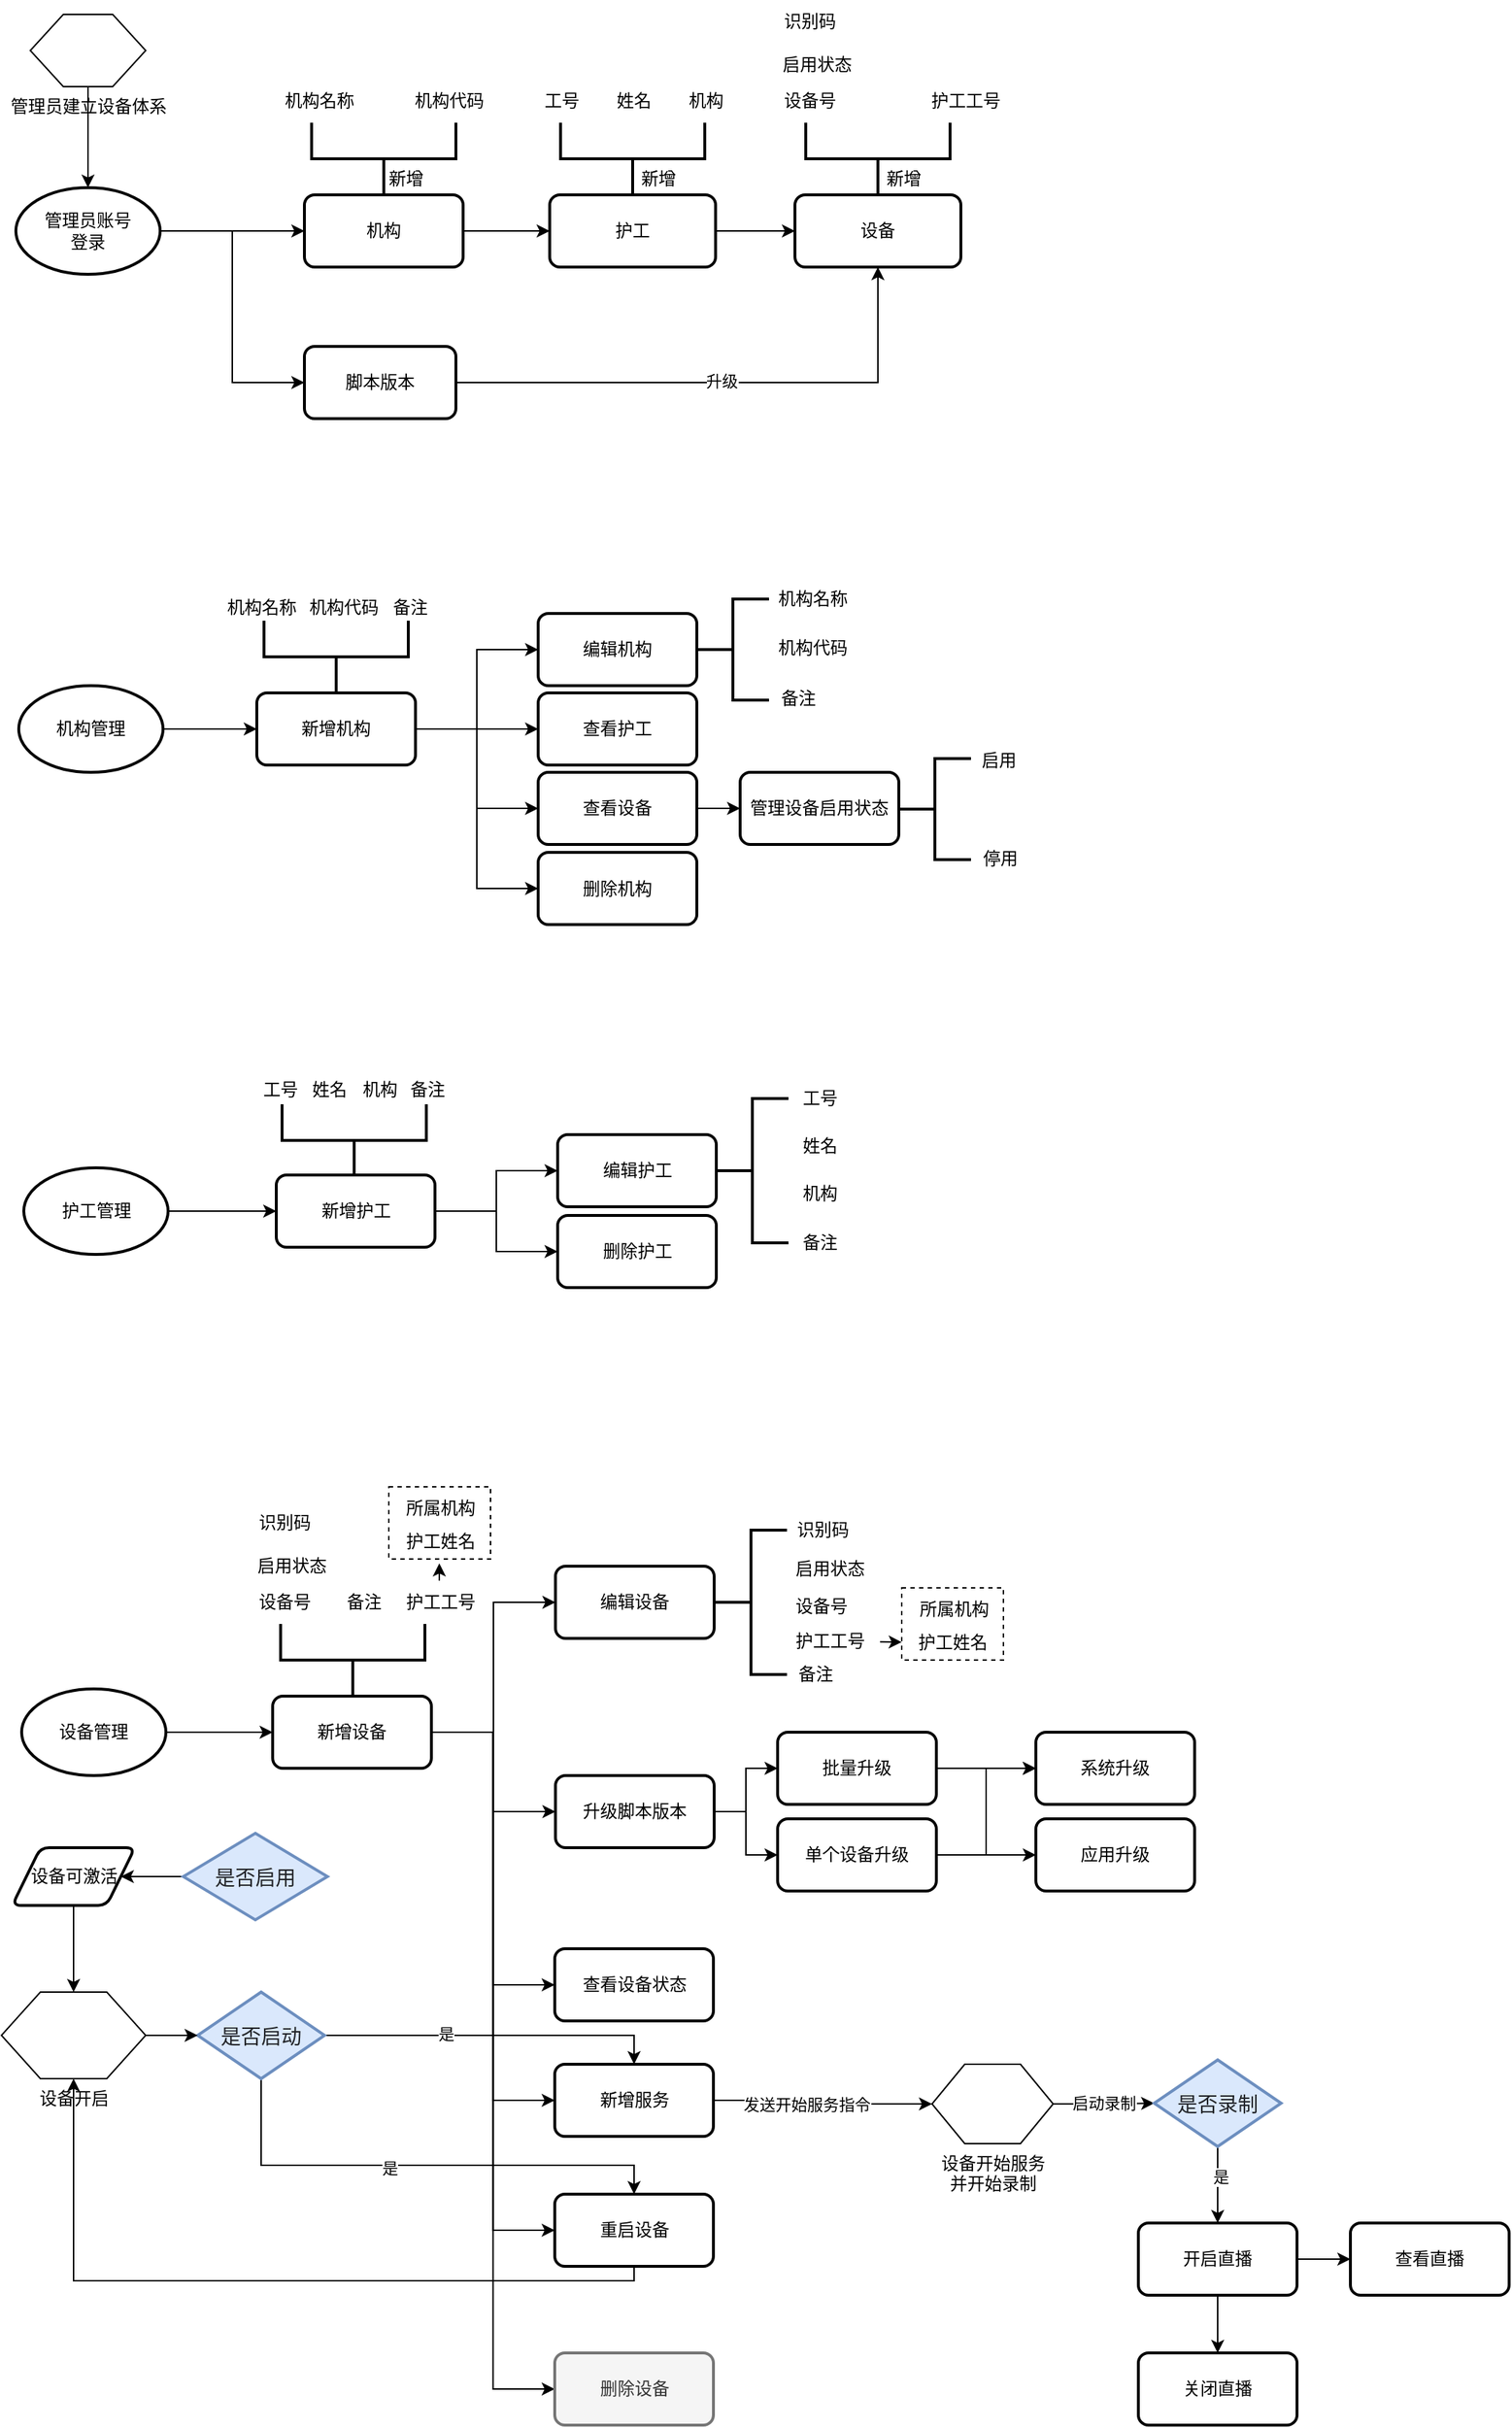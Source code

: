 <mxfile version="20.6.0" type="github">
  <diagram id="I9pjiQGDIySaUkDOvWce" name="系统功能流程图">
    <mxGraphModel dx="1422" dy="762" grid="1" gridSize="10" guides="1" tooltips="1" connect="1" arrows="1" fold="1" page="1" pageScale="1" pageWidth="827" pageHeight="1169" math="0" shadow="0">
      <root>
        <mxCell id="0" />
        <mxCell id="1" parent="0" />
        <mxCell id="8vSvjyHVzhw1EFq-KsZb-18" style="edgeStyle=orthogonalEdgeStyle;rounded=0;orthogonalLoop=1;jettySize=auto;html=1;exitX=1;exitY=0.5;exitDx=0;exitDy=0;exitPerimeter=0;entryX=0;entryY=0.5;entryDx=0;entryDy=0;" edge="1" parent="1" source="8vSvjyHVzhw1EFq-KsZb-1" target="8vSvjyHVzhw1EFq-KsZb-2">
          <mxGeometry relative="1" as="geometry" />
        </mxCell>
        <mxCell id="8vSvjyHVzhw1EFq-KsZb-26" style="edgeStyle=orthogonalEdgeStyle;rounded=0;orthogonalLoop=1;jettySize=auto;html=1;exitX=1;exitY=0.5;exitDx=0;exitDy=0;exitPerimeter=0;entryX=0;entryY=0.5;entryDx=0;entryDy=0;" edge="1" parent="1" source="8vSvjyHVzhw1EFq-KsZb-1" target="8vSvjyHVzhw1EFq-KsZb-24">
          <mxGeometry relative="1" as="geometry" />
        </mxCell>
        <mxCell id="8vSvjyHVzhw1EFq-KsZb-1" value="管理员账号&lt;br&gt;登录" style="strokeWidth=2;html=1;shape=mxgraph.flowchart.start_1;whiteSpace=wrap;" vertex="1" parent="1">
          <mxGeometry x="25" y="140" width="100" height="60" as="geometry" />
        </mxCell>
        <mxCell id="8vSvjyHVzhw1EFq-KsZb-8" value="" style="edgeStyle=orthogonalEdgeStyle;rounded=0;orthogonalLoop=1;jettySize=auto;html=1;" edge="1" parent="1" source="8vSvjyHVzhw1EFq-KsZb-2" target="8vSvjyHVzhw1EFq-KsZb-7">
          <mxGeometry relative="1" as="geometry" />
        </mxCell>
        <mxCell id="8vSvjyHVzhw1EFq-KsZb-2" value="机构" style="rounded=1;whiteSpace=wrap;html=1;absoluteArcSize=1;arcSize=14;strokeWidth=2;" vertex="1" parent="1">
          <mxGeometry x="225" y="145" width="110" height="50" as="geometry" />
        </mxCell>
        <mxCell id="8vSvjyHVzhw1EFq-KsZb-6" style="edgeStyle=orthogonalEdgeStyle;rounded=0;orthogonalLoop=1;jettySize=auto;html=1;exitX=0.5;exitY=1;exitDx=0;exitDy=0;" edge="1" parent="1" source="8vSvjyHVzhw1EFq-KsZb-4" target="8vSvjyHVzhw1EFq-KsZb-1">
          <mxGeometry relative="1" as="geometry" />
        </mxCell>
        <mxCell id="8vSvjyHVzhw1EFq-KsZb-4" value="管理员建立设备体系" style="verticalLabelPosition=bottom;verticalAlign=top;html=1;shape=hexagon;perimeter=hexagonPerimeter2;arcSize=6;size=0.286;" vertex="1" parent="1">
          <mxGeometry x="35" y="20" width="80" height="50" as="geometry" />
        </mxCell>
        <mxCell id="8vSvjyHVzhw1EFq-KsZb-13" style="edgeStyle=orthogonalEdgeStyle;rounded=0;orthogonalLoop=1;jettySize=auto;html=1;exitX=1;exitY=0.5;exitDx=0;exitDy=0;" edge="1" parent="1" source="8vSvjyHVzhw1EFq-KsZb-7" target="8vSvjyHVzhw1EFq-KsZb-12">
          <mxGeometry relative="1" as="geometry" />
        </mxCell>
        <mxCell id="8vSvjyHVzhw1EFq-KsZb-7" value="护工" style="whiteSpace=wrap;html=1;rounded=1;arcSize=14;strokeWidth=2;" vertex="1" parent="1">
          <mxGeometry x="395" y="145" width="115" height="50" as="geometry" />
        </mxCell>
        <mxCell id="8vSvjyHVzhw1EFq-KsZb-9" value="" style="strokeWidth=2;html=1;shape=mxgraph.flowchart.annotation_2;align=left;labelPosition=right;pointerEvents=1;rotation=-90;" vertex="1" parent="1">
          <mxGeometry x="255" y="70" width="50" height="100" as="geometry" />
        </mxCell>
        <mxCell id="8vSvjyHVzhw1EFq-KsZb-10" value="机构名称" style="text;html=1;align=center;verticalAlign=middle;resizable=0;points=[];autosize=1;strokeColor=none;fillColor=none;" vertex="1" parent="1">
          <mxGeometry x="200" y="65" width="70" height="30" as="geometry" />
        </mxCell>
        <mxCell id="8vSvjyHVzhw1EFq-KsZb-11" value="机构代码" style="text;html=1;align=center;verticalAlign=middle;resizable=0;points=[];autosize=1;strokeColor=none;fillColor=none;" vertex="1" parent="1">
          <mxGeometry x="290" y="65" width="70" height="30" as="geometry" />
        </mxCell>
        <mxCell id="8vSvjyHVzhw1EFq-KsZb-12" value="设备" style="whiteSpace=wrap;html=1;rounded=1;arcSize=14;strokeWidth=2;" vertex="1" parent="1">
          <mxGeometry x="565" y="145" width="115" height="50" as="geometry" />
        </mxCell>
        <mxCell id="8vSvjyHVzhw1EFq-KsZb-14" value="" style="strokeWidth=2;html=1;shape=mxgraph.flowchart.annotation_2;align=left;labelPosition=right;pointerEvents=1;rotation=-90;" vertex="1" parent="1">
          <mxGeometry x="427.5" y="70" width="50" height="100" as="geometry" />
        </mxCell>
        <mxCell id="8vSvjyHVzhw1EFq-KsZb-15" value="工号" style="text;html=1;align=center;verticalAlign=middle;resizable=0;points=[];autosize=1;strokeColor=none;fillColor=none;" vertex="1" parent="1">
          <mxGeometry x="377.5" y="65" width="50" height="30" as="geometry" />
        </mxCell>
        <mxCell id="8vSvjyHVzhw1EFq-KsZb-16" value="姓名" style="text;html=1;align=center;verticalAlign=middle;resizable=0;points=[];autosize=1;strokeColor=none;fillColor=none;" vertex="1" parent="1">
          <mxGeometry x="427.5" y="65" width="50" height="30" as="geometry" />
        </mxCell>
        <mxCell id="8vSvjyHVzhw1EFq-KsZb-17" value="机构" style="text;html=1;align=center;verticalAlign=middle;resizable=0;points=[];autosize=1;strokeColor=none;fillColor=none;" vertex="1" parent="1">
          <mxGeometry x="477.5" y="65" width="50" height="30" as="geometry" />
        </mxCell>
        <mxCell id="8vSvjyHVzhw1EFq-KsZb-19" value="" style="strokeWidth=2;html=1;shape=mxgraph.flowchart.annotation_2;align=left;labelPosition=right;pointerEvents=1;rotation=-90;" vertex="1" parent="1">
          <mxGeometry x="597.5" y="70" width="50" height="100" as="geometry" />
        </mxCell>
        <mxCell id="8vSvjyHVzhw1EFq-KsZb-20" value="设备号" style="text;html=1;align=center;verticalAlign=middle;resizable=0;points=[];autosize=1;strokeColor=none;fillColor=none;" vertex="1" parent="1">
          <mxGeometry x="545" y="65" width="60" height="30" as="geometry" />
        </mxCell>
        <mxCell id="8vSvjyHVzhw1EFq-KsZb-21" value="识别码" style="text;html=1;align=center;verticalAlign=middle;resizable=0;points=[];autosize=1;strokeColor=none;fillColor=none;" vertex="1" parent="1">
          <mxGeometry x="545" y="10" width="60" height="30" as="geometry" />
        </mxCell>
        <mxCell id="8vSvjyHVzhw1EFq-KsZb-22" value="护工工号" style="text;html=1;align=center;verticalAlign=middle;resizable=0;points=[];autosize=1;strokeColor=none;fillColor=none;" vertex="1" parent="1">
          <mxGeometry x="647.5" y="65" width="70" height="30" as="geometry" />
        </mxCell>
        <mxCell id="8vSvjyHVzhw1EFq-KsZb-23" value="启用状态" style="text;html=1;align=center;verticalAlign=middle;resizable=0;points=[];autosize=1;strokeColor=none;fillColor=none;" vertex="1" parent="1">
          <mxGeometry x="545" y="40" width="70" height="30" as="geometry" />
        </mxCell>
        <mxCell id="8vSvjyHVzhw1EFq-KsZb-27" style="edgeStyle=orthogonalEdgeStyle;rounded=0;orthogonalLoop=1;jettySize=auto;html=1;exitX=1;exitY=0.5;exitDx=0;exitDy=0;entryX=0.5;entryY=1;entryDx=0;entryDy=0;" edge="1" parent="1" source="8vSvjyHVzhw1EFq-KsZb-24" target="8vSvjyHVzhw1EFq-KsZb-12">
          <mxGeometry relative="1" as="geometry" />
        </mxCell>
        <mxCell id="8vSvjyHVzhw1EFq-KsZb-28" value="升级" style="edgeLabel;html=1;align=center;verticalAlign=middle;resizable=0;points=[];" vertex="1" connectable="0" parent="8vSvjyHVzhw1EFq-KsZb-27">
          <mxGeometry x="-0.012" y="1" relative="1" as="geometry">
            <mxPoint as="offset" />
          </mxGeometry>
        </mxCell>
        <mxCell id="8vSvjyHVzhw1EFq-KsZb-24" value="脚本版本" style="whiteSpace=wrap;html=1;rounded=1;arcSize=14;strokeWidth=2;" vertex="1" parent="1">
          <mxGeometry x="225" y="250" width="105" height="50" as="geometry" />
        </mxCell>
        <mxCell id="8vSvjyHVzhw1EFq-KsZb-29" value="新增" style="text;html=1;align=center;verticalAlign=middle;resizable=0;points=[];autosize=1;strokeColor=none;fillColor=none;" vertex="1" parent="1">
          <mxGeometry x="270" y="119" width="50" height="30" as="geometry" />
        </mxCell>
        <mxCell id="8vSvjyHVzhw1EFq-KsZb-30" value="新增" style="text;html=1;align=center;verticalAlign=middle;resizable=0;points=[];autosize=1;strokeColor=none;fillColor=none;" vertex="1" parent="1">
          <mxGeometry x="445" y="119" width="50" height="30" as="geometry" />
        </mxCell>
        <mxCell id="8vSvjyHVzhw1EFq-KsZb-31" value="新增" style="text;html=1;align=center;verticalAlign=middle;resizable=0;points=[];autosize=1;strokeColor=none;fillColor=none;" vertex="1" parent="1">
          <mxGeometry x="615" y="119" width="50" height="30" as="geometry" />
        </mxCell>
        <mxCell id="8vSvjyHVzhw1EFq-KsZb-39" style="edgeStyle=orthogonalEdgeStyle;rounded=0;orthogonalLoop=1;jettySize=auto;html=1;exitX=1;exitY=0.5;exitDx=0;exitDy=0;exitPerimeter=0;entryX=0;entryY=0.5;entryDx=0;entryDy=0;" edge="1" parent="1" source="8vSvjyHVzhw1EFq-KsZb-35" target="8vSvjyHVzhw1EFq-KsZb-37">
          <mxGeometry relative="1" as="geometry" />
        </mxCell>
        <mxCell id="8vSvjyHVzhw1EFq-KsZb-35" value="机构管理" style="strokeWidth=2;html=1;shape=mxgraph.flowchart.start_1;whiteSpace=wrap;" vertex="1" parent="1">
          <mxGeometry x="27" y="485" width="100" height="60" as="geometry" />
        </mxCell>
        <mxCell id="8vSvjyHVzhw1EFq-KsZb-40" style="edgeStyle=orthogonalEdgeStyle;rounded=0;orthogonalLoop=1;jettySize=auto;html=1;exitX=1;exitY=0.5;exitDx=0;exitDy=0;entryX=0;entryY=0.5;entryDx=0;entryDy=0;" edge="1" parent="1" source="8vSvjyHVzhw1EFq-KsZb-37" target="8vSvjyHVzhw1EFq-KsZb-38">
          <mxGeometry relative="1" as="geometry" />
        </mxCell>
        <mxCell id="8vSvjyHVzhw1EFq-KsZb-46" style="edgeStyle=orthogonalEdgeStyle;rounded=0;orthogonalLoop=1;jettySize=auto;html=1;exitX=1;exitY=0.5;exitDx=0;exitDy=0;entryX=0;entryY=0.5;entryDx=0;entryDy=0;" edge="1" parent="1" source="8vSvjyHVzhw1EFq-KsZb-37" target="8vSvjyHVzhw1EFq-KsZb-44">
          <mxGeometry relative="1" as="geometry" />
        </mxCell>
        <mxCell id="8vSvjyHVzhw1EFq-KsZb-47" style="edgeStyle=orthogonalEdgeStyle;rounded=0;orthogonalLoop=1;jettySize=auto;html=1;exitX=1;exitY=0.5;exitDx=0;exitDy=0;entryX=0;entryY=0.5;entryDx=0;entryDy=0;" edge="1" parent="1" source="8vSvjyHVzhw1EFq-KsZb-37" target="8vSvjyHVzhw1EFq-KsZb-45">
          <mxGeometry relative="1" as="geometry" />
        </mxCell>
        <mxCell id="8vSvjyHVzhw1EFq-KsZb-74" style="edgeStyle=orthogonalEdgeStyle;rounded=0;orthogonalLoop=1;jettySize=auto;html=1;exitX=1;exitY=0.5;exitDx=0;exitDy=0;entryX=0;entryY=0.5;entryDx=0;entryDy=0;" edge="1" parent="1" source="8vSvjyHVzhw1EFq-KsZb-37" target="8vSvjyHVzhw1EFq-KsZb-73">
          <mxGeometry relative="1" as="geometry" />
        </mxCell>
        <mxCell id="8vSvjyHVzhw1EFq-KsZb-37" value="新增机构" style="rounded=1;whiteSpace=wrap;html=1;absoluteArcSize=1;arcSize=14;strokeWidth=2;" vertex="1" parent="1">
          <mxGeometry x="192" y="490" width="110" height="50" as="geometry" />
        </mxCell>
        <mxCell id="8vSvjyHVzhw1EFq-KsZb-38" value="编辑机构" style="rounded=1;whiteSpace=wrap;html=1;absoluteArcSize=1;arcSize=14;strokeWidth=2;" vertex="1" parent="1">
          <mxGeometry x="387" y="435" width="110" height="50" as="geometry" />
        </mxCell>
        <mxCell id="8vSvjyHVzhw1EFq-KsZb-41" value="" style="strokeWidth=2;html=1;shape=mxgraph.flowchart.annotation_2;align=left;labelPosition=right;pointerEvents=1;rotation=-90;" vertex="1" parent="1">
          <mxGeometry x="222" y="415" width="50" height="100" as="geometry" />
        </mxCell>
        <mxCell id="8vSvjyHVzhw1EFq-KsZb-42" value="机构名称" style="text;html=1;align=center;verticalAlign=middle;resizable=0;points=[];autosize=1;strokeColor=none;fillColor=none;" vertex="1" parent="1">
          <mxGeometry x="160" y="416" width="70" height="30" as="geometry" />
        </mxCell>
        <mxCell id="8vSvjyHVzhw1EFq-KsZb-43" value="机构代码" style="text;html=1;align=center;verticalAlign=middle;resizable=0;points=[];autosize=1;strokeColor=none;fillColor=none;" vertex="1" parent="1">
          <mxGeometry x="217" y="416" width="70" height="30" as="geometry" />
        </mxCell>
        <mxCell id="8vSvjyHVzhw1EFq-KsZb-44" value="查看护工" style="rounded=1;whiteSpace=wrap;html=1;absoluteArcSize=1;arcSize=14;strokeWidth=2;" vertex="1" parent="1">
          <mxGeometry x="387" y="490" width="110" height="50" as="geometry" />
        </mxCell>
        <mxCell id="8vSvjyHVzhw1EFq-KsZb-54" style="edgeStyle=orthogonalEdgeStyle;rounded=0;orthogonalLoop=1;jettySize=auto;html=1;exitX=1;exitY=0.5;exitDx=0;exitDy=0;entryX=0;entryY=0.5;entryDx=0;entryDy=0;" edge="1" parent="1" source="8vSvjyHVzhw1EFq-KsZb-45" target="8vSvjyHVzhw1EFq-KsZb-53">
          <mxGeometry relative="1" as="geometry" />
        </mxCell>
        <mxCell id="8vSvjyHVzhw1EFq-KsZb-45" value="查看设备" style="rounded=1;whiteSpace=wrap;html=1;absoluteArcSize=1;arcSize=14;strokeWidth=2;" vertex="1" parent="1">
          <mxGeometry x="387" y="545" width="110" height="50" as="geometry" />
        </mxCell>
        <mxCell id="8vSvjyHVzhw1EFq-KsZb-48" value="" style="strokeWidth=2;html=1;shape=mxgraph.flowchart.annotation_2;align=left;labelPosition=right;pointerEvents=1;rotation=0;" vertex="1" parent="1">
          <mxGeometry x="497" y="425" width="50" height="70" as="geometry" />
        </mxCell>
        <mxCell id="8vSvjyHVzhw1EFq-KsZb-49" value="机构名称" style="text;html=1;align=center;verticalAlign=middle;resizable=0;points=[];autosize=1;strokeColor=none;fillColor=none;" vertex="1" parent="1">
          <mxGeometry x="542" y="410" width="70" height="30" as="geometry" />
        </mxCell>
        <mxCell id="8vSvjyHVzhw1EFq-KsZb-50" value="机构代码" style="text;html=1;align=center;verticalAlign=middle;resizable=0;points=[];autosize=1;strokeColor=none;fillColor=none;" vertex="1" parent="1">
          <mxGeometry x="542" y="444" width="70" height="30" as="geometry" />
        </mxCell>
        <mxCell id="8vSvjyHVzhw1EFq-KsZb-51" value="备注" style="text;html=1;align=center;verticalAlign=middle;resizable=0;points=[];autosize=1;strokeColor=none;fillColor=none;" vertex="1" parent="1">
          <mxGeometry x="273" y="416" width="50" height="30" as="geometry" />
        </mxCell>
        <mxCell id="8vSvjyHVzhw1EFq-KsZb-52" value="备注" style="text;html=1;align=center;verticalAlign=middle;resizable=0;points=[];autosize=1;strokeColor=none;fillColor=none;" vertex="1" parent="1">
          <mxGeometry x="542" y="479" width="50" height="30" as="geometry" />
        </mxCell>
        <mxCell id="8vSvjyHVzhw1EFq-KsZb-53" value="管理设备启用状态" style="rounded=1;whiteSpace=wrap;html=1;absoluteArcSize=1;arcSize=14;strokeWidth=2;" vertex="1" parent="1">
          <mxGeometry x="527" y="545" width="110" height="50" as="geometry" />
        </mxCell>
        <mxCell id="8vSvjyHVzhw1EFq-KsZb-55" value="" style="strokeWidth=2;html=1;shape=mxgraph.flowchart.annotation_2;align=left;labelPosition=right;pointerEvents=1;rotation=0;" vertex="1" parent="1">
          <mxGeometry x="637" y="535.5" width="50" height="70" as="geometry" />
        </mxCell>
        <mxCell id="8vSvjyHVzhw1EFq-KsZb-56" value="启用" style="text;html=1;align=center;verticalAlign=middle;resizable=0;points=[];autosize=1;strokeColor=none;fillColor=none;" vertex="1" parent="1">
          <mxGeometry x="681" y="522" width="50" height="30" as="geometry" />
        </mxCell>
        <mxCell id="8vSvjyHVzhw1EFq-KsZb-57" value="停用" style="text;html=1;align=center;verticalAlign=middle;resizable=0;points=[];autosize=1;strokeColor=none;fillColor=none;" vertex="1" parent="1">
          <mxGeometry x="682" y="589.5" width="50" height="30" as="geometry" />
        </mxCell>
        <mxCell id="8vSvjyHVzhw1EFq-KsZb-60" style="edgeStyle=orthogonalEdgeStyle;rounded=0;orthogonalLoop=1;jettySize=auto;html=1;exitX=1;exitY=0.5;exitDx=0;exitDy=0;exitPerimeter=0;" edge="1" parent="1" source="8vSvjyHVzhw1EFq-KsZb-58" target="8vSvjyHVzhw1EFq-KsZb-59">
          <mxGeometry relative="1" as="geometry" />
        </mxCell>
        <mxCell id="8vSvjyHVzhw1EFq-KsZb-58" value="护工管理" style="strokeWidth=2;html=1;shape=mxgraph.flowchart.start_1;whiteSpace=wrap;" vertex="1" parent="1">
          <mxGeometry x="30.5" y="819" width="100" height="60" as="geometry" />
        </mxCell>
        <mxCell id="8vSvjyHVzhw1EFq-KsZb-72" style="edgeStyle=orthogonalEdgeStyle;rounded=0;orthogonalLoop=1;jettySize=auto;html=1;exitX=1;exitY=0.5;exitDx=0;exitDy=0;entryX=0;entryY=0.5;entryDx=0;entryDy=0;" edge="1" parent="1" source="8vSvjyHVzhw1EFq-KsZb-59" target="8vSvjyHVzhw1EFq-KsZb-66">
          <mxGeometry relative="1" as="geometry" />
        </mxCell>
        <mxCell id="8vSvjyHVzhw1EFq-KsZb-76" style="edgeStyle=orthogonalEdgeStyle;rounded=0;orthogonalLoop=1;jettySize=auto;html=1;exitX=1;exitY=0.5;exitDx=0;exitDy=0;entryX=0;entryY=0.5;entryDx=0;entryDy=0;" edge="1" parent="1" source="8vSvjyHVzhw1EFq-KsZb-59" target="8vSvjyHVzhw1EFq-KsZb-75">
          <mxGeometry relative="1" as="geometry" />
        </mxCell>
        <mxCell id="8vSvjyHVzhw1EFq-KsZb-59" value="新增护工" style="rounded=1;whiteSpace=wrap;html=1;absoluteArcSize=1;arcSize=14;strokeWidth=2;" vertex="1" parent="1">
          <mxGeometry x="205.5" y="824" width="110" height="50" as="geometry" />
        </mxCell>
        <mxCell id="8vSvjyHVzhw1EFq-KsZb-61" value="" style="strokeWidth=2;html=1;shape=mxgraph.flowchart.annotation_2;align=left;labelPosition=right;pointerEvents=1;rotation=-90;" vertex="1" parent="1">
          <mxGeometry x="234.5" y="750" width="50" height="100" as="geometry" />
        </mxCell>
        <mxCell id="8vSvjyHVzhw1EFq-KsZb-62" value="工号" style="text;html=1;align=center;verticalAlign=middle;resizable=0;points=[];autosize=1;strokeColor=none;fillColor=none;" vertex="1" parent="1">
          <mxGeometry x="182.5" y="750" width="50" height="30" as="geometry" />
        </mxCell>
        <mxCell id="8vSvjyHVzhw1EFq-KsZb-63" value="姓名" style="text;html=1;align=center;verticalAlign=middle;resizable=0;points=[];autosize=1;strokeColor=none;fillColor=none;" vertex="1" parent="1">
          <mxGeometry x="216.5" y="750" width="50" height="30" as="geometry" />
        </mxCell>
        <mxCell id="8vSvjyHVzhw1EFq-KsZb-64" value="机构" style="text;html=1;align=center;verticalAlign=middle;resizable=0;points=[];autosize=1;strokeColor=none;fillColor=none;" vertex="1" parent="1">
          <mxGeometry x="251.5" y="750" width="50" height="30" as="geometry" />
        </mxCell>
        <mxCell id="8vSvjyHVzhw1EFq-KsZb-65" value="备注" style="text;html=1;align=center;verticalAlign=middle;resizable=0;points=[];autosize=1;strokeColor=none;fillColor=none;" vertex="1" parent="1">
          <mxGeometry x="284.5" y="750" width="50" height="30" as="geometry" />
        </mxCell>
        <mxCell id="8vSvjyHVzhw1EFq-KsZb-66" value="编辑护工" style="rounded=1;whiteSpace=wrap;html=1;absoluteArcSize=1;arcSize=14;strokeWidth=2;" vertex="1" parent="1">
          <mxGeometry x="400.5" y="796" width="110" height="50" as="geometry" />
        </mxCell>
        <mxCell id="8vSvjyHVzhw1EFq-KsZb-67" value="" style="strokeWidth=2;html=1;shape=mxgraph.flowchart.annotation_2;align=left;labelPosition=right;pointerEvents=1;rotation=0;" vertex="1" parent="1">
          <mxGeometry x="510.5" y="771" width="50" height="100" as="geometry" />
        </mxCell>
        <mxCell id="8vSvjyHVzhw1EFq-KsZb-68" value="工号" style="text;html=1;align=center;verticalAlign=middle;resizable=0;points=[];autosize=1;strokeColor=none;fillColor=none;" vertex="1" parent="1">
          <mxGeometry x="556.5" y="756" width="50" height="30" as="geometry" />
        </mxCell>
        <mxCell id="8vSvjyHVzhw1EFq-KsZb-69" value="姓名" style="text;html=1;align=center;verticalAlign=middle;resizable=0;points=[];autosize=1;strokeColor=none;fillColor=none;" vertex="1" parent="1">
          <mxGeometry x="556.5" y="788.5" width="50" height="30" as="geometry" />
        </mxCell>
        <mxCell id="8vSvjyHVzhw1EFq-KsZb-70" value="机构" style="text;html=1;align=center;verticalAlign=middle;resizable=0;points=[];autosize=1;strokeColor=none;fillColor=none;" vertex="1" parent="1">
          <mxGeometry x="556.5" y="821.5" width="50" height="30" as="geometry" />
        </mxCell>
        <mxCell id="8vSvjyHVzhw1EFq-KsZb-71" value="备注" style="text;html=1;align=center;verticalAlign=middle;resizable=0;points=[];autosize=1;strokeColor=none;fillColor=none;" vertex="1" parent="1">
          <mxGeometry x="556.5" y="856" width="50" height="30" as="geometry" />
        </mxCell>
        <mxCell id="8vSvjyHVzhw1EFq-KsZb-73" value="删除机构" style="rounded=1;whiteSpace=wrap;html=1;absoluteArcSize=1;arcSize=14;strokeWidth=2;" vertex="1" parent="1">
          <mxGeometry x="387" y="600.5" width="110" height="50" as="geometry" />
        </mxCell>
        <mxCell id="8vSvjyHVzhw1EFq-KsZb-75" value="删除护工" style="rounded=1;whiteSpace=wrap;html=1;absoluteArcSize=1;arcSize=14;strokeWidth=2;" vertex="1" parent="1">
          <mxGeometry x="400.5" y="852" width="110" height="50" as="geometry" />
        </mxCell>
        <mxCell id="8vSvjyHVzhw1EFq-KsZb-79" style="edgeStyle=orthogonalEdgeStyle;rounded=0;orthogonalLoop=1;jettySize=auto;html=1;exitX=1;exitY=0.5;exitDx=0;exitDy=0;exitPerimeter=0;" edge="1" parent="1" source="8vSvjyHVzhw1EFq-KsZb-77" target="8vSvjyHVzhw1EFq-KsZb-78">
          <mxGeometry relative="1" as="geometry" />
        </mxCell>
        <mxCell id="8vSvjyHVzhw1EFq-KsZb-77" value="设备管理" style="strokeWidth=2;html=1;shape=mxgraph.flowchart.start_1;whiteSpace=wrap;" vertex="1" parent="1">
          <mxGeometry x="29" y="1180" width="100" height="60" as="geometry" />
        </mxCell>
        <mxCell id="8vSvjyHVzhw1EFq-KsZb-108" style="edgeStyle=orthogonalEdgeStyle;rounded=0;orthogonalLoop=1;jettySize=auto;html=1;exitX=1;exitY=0.5;exitDx=0;exitDy=0;entryX=0;entryY=0.5;entryDx=0;entryDy=0;" edge="1" parent="1" source="8vSvjyHVzhw1EFq-KsZb-78" target="8vSvjyHVzhw1EFq-KsZb-96">
          <mxGeometry relative="1" as="geometry" />
        </mxCell>
        <mxCell id="8vSvjyHVzhw1EFq-KsZb-110" style="edgeStyle=orthogonalEdgeStyle;rounded=0;orthogonalLoop=1;jettySize=auto;html=1;exitX=1;exitY=0.5;exitDx=0;exitDy=0;entryX=0;entryY=0.5;entryDx=0;entryDy=0;" edge="1" parent="1" source="8vSvjyHVzhw1EFq-KsZb-78" target="8vSvjyHVzhw1EFq-KsZb-109">
          <mxGeometry relative="1" as="geometry" />
        </mxCell>
        <mxCell id="8vSvjyHVzhw1EFq-KsZb-116" style="edgeStyle=orthogonalEdgeStyle;rounded=0;orthogonalLoop=1;jettySize=auto;html=1;exitX=1;exitY=0.5;exitDx=0;exitDy=0;entryX=0;entryY=0.5;entryDx=0;entryDy=0;" edge="1" parent="1" source="8vSvjyHVzhw1EFq-KsZb-78" target="8vSvjyHVzhw1EFq-KsZb-115">
          <mxGeometry relative="1" as="geometry" />
        </mxCell>
        <mxCell id="8vSvjyHVzhw1EFq-KsZb-133" style="edgeStyle=orthogonalEdgeStyle;rounded=0;orthogonalLoop=1;jettySize=auto;html=1;exitX=1;exitY=0.5;exitDx=0;exitDy=0;entryX=0;entryY=0.5;entryDx=0;entryDy=0;" edge="1" parent="1" source="8vSvjyHVzhw1EFq-KsZb-78" target="8vSvjyHVzhw1EFq-KsZb-118">
          <mxGeometry relative="1" as="geometry" />
        </mxCell>
        <mxCell id="8vSvjyHVzhw1EFq-KsZb-158" style="edgeStyle=orthogonalEdgeStyle;rounded=0;orthogonalLoop=1;jettySize=auto;html=1;exitX=1;exitY=0.5;exitDx=0;exitDy=0;entryX=0;entryY=0.5;entryDx=0;entryDy=0;" edge="1" parent="1" source="8vSvjyHVzhw1EFq-KsZb-78" target="8vSvjyHVzhw1EFq-KsZb-123">
          <mxGeometry relative="1" as="geometry" />
        </mxCell>
        <mxCell id="8vSvjyHVzhw1EFq-KsZb-161" style="edgeStyle=orthogonalEdgeStyle;rounded=0;orthogonalLoop=1;jettySize=auto;html=1;exitX=1;exitY=0.5;exitDx=0;exitDy=0;entryX=0;entryY=0.5;entryDx=0;entryDy=0;" edge="1" parent="1" source="8vSvjyHVzhw1EFq-KsZb-78" target="8vSvjyHVzhw1EFq-KsZb-117">
          <mxGeometry relative="1" as="geometry" />
        </mxCell>
        <mxCell id="8vSvjyHVzhw1EFq-KsZb-78" value="新增设备" style="rounded=1;whiteSpace=wrap;html=1;absoluteArcSize=1;arcSize=14;strokeWidth=2;" vertex="1" parent="1">
          <mxGeometry x="203" y="1185" width="110" height="50" as="geometry" />
        </mxCell>
        <mxCell id="8vSvjyHVzhw1EFq-KsZb-80" value="" style="strokeWidth=2;html=1;shape=mxgraph.flowchart.annotation_2;align=left;labelPosition=right;pointerEvents=1;rotation=-90;" vertex="1" parent="1">
          <mxGeometry x="233.5" y="1110" width="50" height="100" as="geometry" />
        </mxCell>
        <mxCell id="8vSvjyHVzhw1EFq-KsZb-81" value="设备号" style="text;html=1;align=center;verticalAlign=middle;resizable=0;points=[];autosize=1;strokeColor=none;fillColor=none;" vertex="1" parent="1">
          <mxGeometry x="181" y="1105" width="60" height="30" as="geometry" />
        </mxCell>
        <mxCell id="8vSvjyHVzhw1EFq-KsZb-82" value="识别码" style="text;html=1;align=center;verticalAlign=middle;resizable=0;points=[];autosize=1;strokeColor=none;fillColor=none;" vertex="1" parent="1">
          <mxGeometry x="181" y="1050" width="60" height="30" as="geometry" />
        </mxCell>
        <mxCell id="8vSvjyHVzhw1EFq-KsZb-83" value="护工工号" style="text;html=1;align=center;verticalAlign=middle;resizable=0;points=[];autosize=1;strokeColor=none;fillColor=none;" vertex="1" parent="1">
          <mxGeometry x="283.5" y="1105" width="70" height="30" as="geometry" />
        </mxCell>
        <mxCell id="8vSvjyHVzhw1EFq-KsZb-84" value="启用状态" style="text;html=1;align=center;verticalAlign=middle;resizable=0;points=[];autosize=1;strokeColor=none;fillColor=none;" vertex="1" parent="1">
          <mxGeometry x="181" y="1080" width="70" height="30" as="geometry" />
        </mxCell>
        <mxCell id="8vSvjyHVzhw1EFq-KsZb-85" value="备注" style="text;html=1;align=center;verticalAlign=middle;resizable=0;points=[];autosize=1;strokeColor=none;fillColor=none;" vertex="1" parent="1">
          <mxGeometry x="241" y="1105" width="50" height="30" as="geometry" />
        </mxCell>
        <mxCell id="8vSvjyHVzhw1EFq-KsZb-92" value="" style="group" vertex="1" connectable="0" parent="1">
          <mxGeometry x="283.5" y="1040" width="158" height="53" as="geometry" />
        </mxCell>
        <mxCell id="8vSvjyHVzhw1EFq-KsZb-91" value="" style="rounded=0;whiteSpace=wrap;html=1;fillColor=none;dashed=1;" vertex="1" parent="8vSvjyHVzhw1EFq-KsZb-92">
          <mxGeometry width="70.5" height="50" as="geometry" />
        </mxCell>
        <mxCell id="8vSvjyHVzhw1EFq-KsZb-86" value="护工姓名" style="text;html=1;align=center;verticalAlign=middle;resizable=0;points=[];autosize=1;strokeColor=none;fillColor=none;" vertex="1" parent="8vSvjyHVzhw1EFq-KsZb-92">
          <mxGeometry y="23" width="70" height="30" as="geometry" />
        </mxCell>
        <mxCell id="8vSvjyHVzhw1EFq-KsZb-88" value="所属机构" style="text;html=1;align=center;verticalAlign=middle;resizable=0;points=[];autosize=1;strokeColor=none;fillColor=none;" vertex="1" parent="8vSvjyHVzhw1EFq-KsZb-92">
          <mxGeometry x="0.5" width="70" height="30" as="geometry" />
        </mxCell>
        <mxCell id="8vSvjyHVzhw1EFq-KsZb-93" value="" style="endArrow=classic;html=1;rounded=0;" edge="1" parent="1" source="8vSvjyHVzhw1EFq-KsZb-83" target="8vSvjyHVzhw1EFq-KsZb-86">
          <mxGeometry relative="1" as="geometry">
            <mxPoint x="364" y="1080" as="sourcePoint" />
            <mxPoint x="464" y="1080" as="targetPoint" />
          </mxGeometry>
        </mxCell>
        <mxCell id="8vSvjyHVzhw1EFq-KsZb-96" value="编辑设备" style="rounded=1;whiteSpace=wrap;html=1;absoluteArcSize=1;arcSize=14;strokeWidth=2;" vertex="1" parent="1">
          <mxGeometry x="399" y="1095" width="110" height="50" as="geometry" />
        </mxCell>
        <mxCell id="8vSvjyHVzhw1EFq-KsZb-97" value="" style="strokeWidth=2;html=1;shape=mxgraph.flowchart.annotation_2;align=left;labelPosition=right;pointerEvents=1;rotation=0;" vertex="1" parent="1">
          <mxGeometry x="509.5" y="1070" width="50" height="100" as="geometry" />
        </mxCell>
        <mxCell id="8vSvjyHVzhw1EFq-KsZb-98" value="设备号" style="text;html=1;align=center;verticalAlign=middle;resizable=0;points=[];autosize=1;strokeColor=none;fillColor=none;" vertex="1" parent="1">
          <mxGeometry x="553" y="1108" width="60" height="30" as="geometry" />
        </mxCell>
        <mxCell id="8vSvjyHVzhw1EFq-KsZb-99" value="识别码" style="text;html=1;align=center;verticalAlign=middle;resizable=0;points=[];autosize=1;strokeColor=none;fillColor=none;" vertex="1" parent="1">
          <mxGeometry x="553.5" y="1054.5" width="60" height="30" as="geometry" />
        </mxCell>
        <mxCell id="8vSvjyHVzhw1EFq-KsZb-100" value="护工工号" style="text;html=1;align=center;verticalAlign=middle;resizable=0;points=[];autosize=1;strokeColor=none;fillColor=none;" vertex="1" parent="1">
          <mxGeometry x="554" y="1132" width="70" height="30" as="geometry" />
        </mxCell>
        <mxCell id="8vSvjyHVzhw1EFq-KsZb-101" value="启用状态" style="text;html=1;align=center;verticalAlign=middle;resizable=0;points=[];autosize=1;strokeColor=none;fillColor=none;" vertex="1" parent="1">
          <mxGeometry x="554" y="1082" width="70" height="30" as="geometry" />
        </mxCell>
        <mxCell id="8vSvjyHVzhw1EFq-KsZb-102" value="备注" style="text;html=1;align=center;verticalAlign=middle;resizable=0;points=[];autosize=1;strokeColor=none;fillColor=none;" vertex="1" parent="1">
          <mxGeometry x="554" y="1155" width="50" height="30" as="geometry" />
        </mxCell>
        <mxCell id="8vSvjyHVzhw1EFq-KsZb-103" value="" style="group" vertex="1" connectable="0" parent="1">
          <mxGeometry x="635" y="910" width="158" height="53" as="geometry" />
        </mxCell>
        <mxCell id="8vSvjyHVzhw1EFq-KsZb-104" value="" style="rounded=0;whiteSpace=wrap;html=1;fillColor=none;dashed=1;" vertex="1" parent="8vSvjyHVzhw1EFq-KsZb-103">
          <mxGeometry x="4" y="200" width="70.5" height="50" as="geometry" />
        </mxCell>
        <mxCell id="8vSvjyHVzhw1EFq-KsZb-105" value="护工姓名" style="text;html=1;align=center;verticalAlign=middle;resizable=0;points=[];autosize=1;strokeColor=none;fillColor=none;" vertex="1" parent="8vSvjyHVzhw1EFq-KsZb-103">
          <mxGeometry x="4" y="223" width="70" height="30" as="geometry" />
        </mxCell>
        <mxCell id="8vSvjyHVzhw1EFq-KsZb-106" value="所属机构" style="text;html=1;align=center;verticalAlign=middle;resizable=0;points=[];autosize=1;strokeColor=none;fillColor=none;" vertex="1" parent="8vSvjyHVzhw1EFq-KsZb-103">
          <mxGeometry x="4.5" y="200" width="70" height="30" as="geometry" />
        </mxCell>
        <mxCell id="8vSvjyHVzhw1EFq-KsZb-107" value="" style="endArrow=classic;html=1;rounded=0;" edge="1" parent="1" source="8vSvjyHVzhw1EFq-KsZb-100" target="8vSvjyHVzhw1EFq-KsZb-105">
          <mxGeometry relative="1" as="geometry">
            <mxPoint x="727" y="1060" as="sourcePoint" />
            <mxPoint x="827" y="1060" as="targetPoint" />
          </mxGeometry>
        </mxCell>
        <mxCell id="8vSvjyHVzhw1EFq-KsZb-114" style="edgeStyle=orthogonalEdgeStyle;rounded=0;orthogonalLoop=1;jettySize=auto;html=1;exitX=1;exitY=0.5;exitDx=0;exitDy=0;entryX=0;entryY=0.5;entryDx=0;entryDy=0;" edge="1" parent="1" source="8vSvjyHVzhw1EFq-KsZb-124" target="8vSvjyHVzhw1EFq-KsZb-111">
          <mxGeometry relative="1" as="geometry" />
        </mxCell>
        <mxCell id="8vSvjyHVzhw1EFq-KsZb-126" style="edgeStyle=orthogonalEdgeStyle;rounded=0;orthogonalLoop=1;jettySize=auto;html=1;exitX=1;exitY=0.5;exitDx=0;exitDy=0;" edge="1" parent="1" source="8vSvjyHVzhw1EFq-KsZb-109" target="8vSvjyHVzhw1EFq-KsZb-124">
          <mxGeometry relative="1" as="geometry" />
        </mxCell>
        <mxCell id="8vSvjyHVzhw1EFq-KsZb-127" style="edgeStyle=orthogonalEdgeStyle;rounded=0;orthogonalLoop=1;jettySize=auto;html=1;exitX=1;exitY=0.5;exitDx=0;exitDy=0;entryX=0;entryY=0.5;entryDx=0;entryDy=0;" edge="1" parent="1" source="8vSvjyHVzhw1EFq-KsZb-109" target="8vSvjyHVzhw1EFq-KsZb-125">
          <mxGeometry relative="1" as="geometry" />
        </mxCell>
        <mxCell id="8vSvjyHVzhw1EFq-KsZb-109" value="升级脚本版本" style="rounded=1;whiteSpace=wrap;html=1;absoluteArcSize=1;arcSize=14;strokeWidth=2;" vertex="1" parent="1">
          <mxGeometry x="399" y="1240" width="110" height="50" as="geometry" />
        </mxCell>
        <mxCell id="8vSvjyHVzhw1EFq-KsZb-111" value="系统升级" style="rounded=1;whiteSpace=wrap;html=1;absoluteArcSize=1;arcSize=14;strokeWidth=2;" vertex="1" parent="1">
          <mxGeometry x="732" y="1210" width="110" height="50" as="geometry" />
        </mxCell>
        <mxCell id="8vSvjyHVzhw1EFq-KsZb-112" value="应用升级" style="rounded=1;whiteSpace=wrap;html=1;absoluteArcSize=1;arcSize=14;strokeWidth=2;" vertex="1" parent="1">
          <mxGeometry x="732" y="1270" width="110" height="50" as="geometry" />
        </mxCell>
        <mxCell id="8vSvjyHVzhw1EFq-KsZb-115" value="查看设备状态" style="rounded=1;whiteSpace=wrap;html=1;absoluteArcSize=1;arcSize=14;strokeWidth=2;" vertex="1" parent="1">
          <mxGeometry x="398.5" y="1360" width="110" height="50" as="geometry" />
        </mxCell>
        <mxCell id="8vSvjyHVzhw1EFq-KsZb-117" value="删除设备" style="rounded=1;whiteSpace=wrap;html=1;absoluteArcSize=1;arcSize=14;strokeWidth=2;fillColor=#f5f5f5;fontColor=#333333;strokeColor=#757575;" vertex="1" parent="1">
          <mxGeometry x="398.5" y="1640" width="110" height="50" as="geometry" />
        </mxCell>
        <mxCell id="8vSvjyHVzhw1EFq-KsZb-132" style="edgeStyle=orthogonalEdgeStyle;rounded=0;orthogonalLoop=1;jettySize=auto;html=1;exitX=1;exitY=0.5;exitDx=0;exitDy=0;entryX=0;entryY=0.5;entryDx=0;entryDy=0;" edge="1" parent="1" source="8vSvjyHVzhw1EFq-KsZb-118" target="8vSvjyHVzhw1EFq-KsZb-130">
          <mxGeometry relative="1" as="geometry" />
        </mxCell>
        <mxCell id="8vSvjyHVzhw1EFq-KsZb-136" value="发送开始服务指令" style="edgeLabel;html=1;align=center;verticalAlign=middle;resizable=0;points=[];" vertex="1" connectable="0" parent="8vSvjyHVzhw1EFq-KsZb-132">
          <mxGeometry x="-0.18" y="-3" relative="1" as="geometry">
            <mxPoint x="1" as="offset" />
          </mxGeometry>
        </mxCell>
        <mxCell id="8vSvjyHVzhw1EFq-KsZb-118" value="新增服务" style="rounded=1;whiteSpace=wrap;html=1;absoluteArcSize=1;arcSize=14;strokeWidth=2;" vertex="1" parent="1">
          <mxGeometry x="398.5" y="1440" width="110" height="50" as="geometry" />
        </mxCell>
        <mxCell id="8vSvjyHVzhw1EFq-KsZb-120" value="查看直播" style="rounded=1;whiteSpace=wrap;html=1;absoluteArcSize=1;arcSize=14;strokeWidth=2;" vertex="1" parent="1">
          <mxGeometry x="950" y="1550" width="110" height="50" as="geometry" />
        </mxCell>
        <mxCell id="8vSvjyHVzhw1EFq-KsZb-157" style="edgeStyle=orthogonalEdgeStyle;rounded=0;orthogonalLoop=1;jettySize=auto;html=1;exitX=0.5;exitY=1;exitDx=0;exitDy=0;" edge="1" parent="1" source="8vSvjyHVzhw1EFq-KsZb-121" target="8vSvjyHVzhw1EFq-KsZb-122">
          <mxGeometry relative="1" as="geometry" />
        </mxCell>
        <mxCell id="8vSvjyHVzhw1EFq-KsZb-173" style="edgeStyle=orthogonalEdgeStyle;rounded=0;orthogonalLoop=1;jettySize=auto;html=1;exitX=1;exitY=0.5;exitDx=0;exitDy=0;entryX=0;entryY=0.5;entryDx=0;entryDy=0;fontColor=#FFFFFF;" edge="1" parent="1" source="8vSvjyHVzhw1EFq-KsZb-121" target="8vSvjyHVzhw1EFq-KsZb-120">
          <mxGeometry relative="1" as="geometry" />
        </mxCell>
        <mxCell id="8vSvjyHVzhw1EFq-KsZb-121" value="开启直播" style="rounded=1;whiteSpace=wrap;html=1;absoluteArcSize=1;arcSize=14;strokeWidth=2;" vertex="1" parent="1">
          <mxGeometry x="803" y="1550" width="110" height="50" as="geometry" />
        </mxCell>
        <mxCell id="8vSvjyHVzhw1EFq-KsZb-122" value="关闭直播" style="rounded=1;whiteSpace=wrap;html=1;absoluteArcSize=1;arcSize=14;strokeWidth=2;" vertex="1" parent="1">
          <mxGeometry x="803" y="1640" width="110" height="50" as="geometry" />
        </mxCell>
        <mxCell id="8vSvjyHVzhw1EFq-KsZb-162" style="edgeStyle=orthogonalEdgeStyle;rounded=0;orthogonalLoop=1;jettySize=auto;html=1;exitX=0.5;exitY=1;exitDx=0;exitDy=0;" edge="1" parent="1" source="8vSvjyHVzhw1EFq-KsZb-123" target="8vSvjyHVzhw1EFq-KsZb-146">
          <mxGeometry relative="1" as="geometry">
            <Array as="points">
              <mxPoint x="454" y="1590" />
              <mxPoint x="65" y="1590" />
            </Array>
          </mxGeometry>
        </mxCell>
        <mxCell id="8vSvjyHVzhw1EFq-KsZb-123" value="重启设备" style="rounded=1;whiteSpace=wrap;html=1;absoluteArcSize=1;arcSize=14;strokeWidth=2;" vertex="1" parent="1">
          <mxGeometry x="398.5" y="1530" width="110" height="50" as="geometry" />
        </mxCell>
        <mxCell id="8vSvjyHVzhw1EFq-KsZb-124" value="批量升级" style="rounded=1;whiteSpace=wrap;html=1;absoluteArcSize=1;arcSize=14;strokeWidth=2;" vertex="1" parent="1">
          <mxGeometry x="553" y="1210" width="110" height="50" as="geometry" />
        </mxCell>
        <mxCell id="8vSvjyHVzhw1EFq-KsZb-128" style="edgeStyle=orthogonalEdgeStyle;rounded=0;orthogonalLoop=1;jettySize=auto;html=1;exitX=1;exitY=0.5;exitDx=0;exitDy=0;entryX=0;entryY=0.5;entryDx=0;entryDy=0;" edge="1" parent="1" source="8vSvjyHVzhw1EFq-KsZb-125" target="8vSvjyHVzhw1EFq-KsZb-111">
          <mxGeometry relative="1" as="geometry" />
        </mxCell>
        <mxCell id="8vSvjyHVzhw1EFq-KsZb-129" style="edgeStyle=orthogonalEdgeStyle;rounded=0;orthogonalLoop=1;jettySize=auto;html=1;exitX=1;exitY=0.5;exitDx=0;exitDy=0;entryX=0;entryY=0.5;entryDx=0;entryDy=0;" edge="1" parent="1" source="8vSvjyHVzhw1EFq-KsZb-125" target="8vSvjyHVzhw1EFq-KsZb-112">
          <mxGeometry relative="1" as="geometry" />
        </mxCell>
        <mxCell id="8vSvjyHVzhw1EFq-KsZb-125" value="单个设备升级" style="rounded=1;whiteSpace=wrap;html=1;absoluteArcSize=1;arcSize=14;strokeWidth=2;" vertex="1" parent="1">
          <mxGeometry x="553" y="1270" width="110" height="50" as="geometry" />
        </mxCell>
        <mxCell id="8vSvjyHVzhw1EFq-KsZb-167" value="启动录制" style="edgeStyle=orthogonalEdgeStyle;rounded=0;orthogonalLoop=1;jettySize=auto;html=1;exitX=1;exitY=0.5;exitDx=0;exitDy=0;entryX=0;entryY=0.5;entryDx=0;entryDy=0;entryPerimeter=0;" edge="1" parent="1" source="8vSvjyHVzhw1EFq-KsZb-130" target="8vSvjyHVzhw1EFq-KsZb-163">
          <mxGeometry relative="1" as="geometry" />
        </mxCell>
        <mxCell id="8vSvjyHVzhw1EFq-KsZb-130" value="设备开始服务&lt;br&gt;并开始录制" style="verticalLabelPosition=bottom;verticalAlign=top;html=1;shape=hexagon;perimeter=hexagonPerimeter2;arcSize=6;size=0.27;strokeColor=#000000;fillColor=none;" vertex="1" parent="1">
          <mxGeometry x="660" y="1440" width="84" height="55" as="geometry" />
        </mxCell>
        <mxCell id="8vSvjyHVzhw1EFq-KsZb-144" style="edgeStyle=orthogonalEdgeStyle;rounded=0;orthogonalLoop=1;jettySize=auto;html=1;exitX=1;exitY=0.5;exitDx=0;exitDy=0;exitPerimeter=0;entryX=0.5;entryY=0;entryDx=0;entryDy=0;" edge="1" parent="1" source="8vSvjyHVzhw1EFq-KsZb-142" target="8vSvjyHVzhw1EFq-KsZb-118">
          <mxGeometry relative="1" as="geometry">
            <Array as="points">
              <mxPoint x="239" y="1420" />
              <mxPoint x="454" y="1420" />
            </Array>
          </mxGeometry>
        </mxCell>
        <mxCell id="8vSvjyHVzhw1EFq-KsZb-145" value="是" style="edgeLabel;html=1;align=center;verticalAlign=middle;resizable=0;points=[];" vertex="1" connectable="0" parent="8vSvjyHVzhw1EFq-KsZb-144">
          <mxGeometry x="-0.285" y="1" relative="1" as="geometry">
            <mxPoint as="offset" />
          </mxGeometry>
        </mxCell>
        <mxCell id="8vSvjyHVzhw1EFq-KsZb-159" style="edgeStyle=orthogonalEdgeStyle;rounded=0;orthogonalLoop=1;jettySize=auto;html=1;exitX=0.5;exitY=1;exitDx=0;exitDy=0;exitPerimeter=0;entryX=0.5;entryY=0;entryDx=0;entryDy=0;" edge="1" parent="1" source="8vSvjyHVzhw1EFq-KsZb-142" target="8vSvjyHVzhw1EFq-KsZb-123">
          <mxGeometry relative="1" as="geometry">
            <Array as="points">
              <mxPoint x="195" y="1510" />
              <mxPoint x="454" y="1510" />
            </Array>
          </mxGeometry>
        </mxCell>
        <mxCell id="8vSvjyHVzhw1EFq-KsZb-160" value="是" style="edgeLabel;html=1;align=center;verticalAlign=middle;resizable=0;points=[];" vertex="1" connectable="0" parent="8vSvjyHVzhw1EFq-KsZb-159">
          <mxGeometry x="-0.12" y="-2" relative="1" as="geometry">
            <mxPoint as="offset" />
          </mxGeometry>
        </mxCell>
        <mxCell id="8vSvjyHVzhw1EFq-KsZb-142" value="&lt;span style=&quot;color: rgba(0, 0, 0, 0.85); font-family: Avenir, &amp;quot;Helvetica Neue&amp;quot;, Arial, Helvetica, sans-serif; font-size: 14px; text-align: left;&quot;&gt;是否启动&lt;/span&gt;" style="strokeWidth=2;html=1;shape=mxgraph.flowchart.decision;whiteSpace=wrap;strokeColor=#6c8ebf;fillColor=#dae8fc;labelBackgroundColor=none;" vertex="1" parent="1">
          <mxGeometry x="151" y="1390" width="88" height="60" as="geometry" />
        </mxCell>
        <mxCell id="8vSvjyHVzhw1EFq-KsZb-171" style="edgeStyle=orthogonalEdgeStyle;rounded=0;orthogonalLoop=1;jettySize=auto;html=1;exitX=0;exitY=0.5;exitDx=0;exitDy=0;exitPerimeter=0;" edge="1" parent="1" source="8vSvjyHVzhw1EFq-KsZb-143" target="8vSvjyHVzhw1EFq-KsZb-168">
          <mxGeometry relative="1" as="geometry" />
        </mxCell>
        <mxCell id="8vSvjyHVzhw1EFq-KsZb-143" value="&lt;span style=&quot;color: rgba(0, 0, 0, 0.85); font-family: Avenir, &amp;quot;Helvetica Neue&amp;quot;, Arial, Helvetica, sans-serif; font-size: 14px; text-align: left;&quot;&gt;是否启用&lt;/span&gt;" style="strokeWidth=2;html=1;shape=mxgraph.flowchart.decision;whiteSpace=wrap;strokeColor=#6c8ebf;fillColor=#dae8fc;labelBackgroundColor=none;" vertex="1" parent="1">
          <mxGeometry x="141" y="1280" width="100" height="60" as="geometry" />
        </mxCell>
        <mxCell id="8vSvjyHVzhw1EFq-KsZb-147" style="edgeStyle=orthogonalEdgeStyle;rounded=0;orthogonalLoop=1;jettySize=auto;html=1;exitX=1;exitY=0.5;exitDx=0;exitDy=0;entryX=0;entryY=0.5;entryDx=0;entryDy=0;entryPerimeter=0;" edge="1" parent="1" source="8vSvjyHVzhw1EFq-KsZb-146" target="8vSvjyHVzhw1EFq-KsZb-142">
          <mxGeometry relative="1" as="geometry" />
        </mxCell>
        <mxCell id="8vSvjyHVzhw1EFq-KsZb-146" value="设备开启" style="verticalLabelPosition=bottom;verticalAlign=top;html=1;shape=hexagon;perimeter=hexagonPerimeter2;arcSize=6;size=0.27;strokeColor=#000000;fillColor=none;" vertex="1" parent="1">
          <mxGeometry x="15" y="1390" width="100" height="60" as="geometry" />
        </mxCell>
        <mxCell id="8vSvjyHVzhw1EFq-KsZb-164" style="edgeStyle=orthogonalEdgeStyle;rounded=0;orthogonalLoop=1;jettySize=auto;html=1;exitX=0.5;exitY=1;exitDx=0;exitDy=0;exitPerimeter=0;" edge="1" parent="1" source="8vSvjyHVzhw1EFq-KsZb-163" target="8vSvjyHVzhw1EFq-KsZb-121">
          <mxGeometry relative="1" as="geometry" />
        </mxCell>
        <mxCell id="8vSvjyHVzhw1EFq-KsZb-165" value="是" style="edgeLabel;html=1;align=center;verticalAlign=middle;resizable=0;points=[];" vertex="1" connectable="0" parent="8vSvjyHVzhw1EFq-KsZb-164">
          <mxGeometry x="-0.2" y="2" relative="1" as="geometry">
            <mxPoint as="offset" />
          </mxGeometry>
        </mxCell>
        <mxCell id="8vSvjyHVzhw1EFq-KsZb-163" value="&lt;span style=&quot;color: rgba(0, 0, 0, 0.85); font-family: Avenir, &amp;quot;Helvetica Neue&amp;quot;, Arial, Helvetica, sans-serif; font-size: 14px; text-align: left;&quot;&gt;是否录制&lt;/span&gt;" style="strokeWidth=2;html=1;shape=mxgraph.flowchart.decision;whiteSpace=wrap;strokeColor=#6c8ebf;fillColor=#dae8fc;labelBackgroundColor=none;" vertex="1" parent="1">
          <mxGeometry x="814" y="1437" width="88" height="60" as="geometry" />
        </mxCell>
        <mxCell id="8vSvjyHVzhw1EFq-KsZb-170" style="edgeStyle=orthogonalEdgeStyle;rounded=0;orthogonalLoop=1;jettySize=auto;html=1;exitX=0.5;exitY=1;exitDx=0;exitDy=0;entryX=0.5;entryY=0;entryDx=0;entryDy=0;" edge="1" parent="1" source="8vSvjyHVzhw1EFq-KsZb-168" target="8vSvjyHVzhw1EFq-KsZb-146">
          <mxGeometry relative="1" as="geometry" />
        </mxCell>
        <mxCell id="8vSvjyHVzhw1EFq-KsZb-168" value="设备可激活" style="shape=parallelogram;html=1;strokeWidth=2;perimeter=parallelogramPerimeter;whiteSpace=wrap;rounded=1;arcSize=12;size=0.23;strokeColor=#000000;fillColor=none;" vertex="1" parent="1">
          <mxGeometry x="22.5" y="1290" width="85" height="40" as="geometry" />
        </mxCell>
      </root>
    </mxGraphModel>
  </diagram>
</mxfile>
